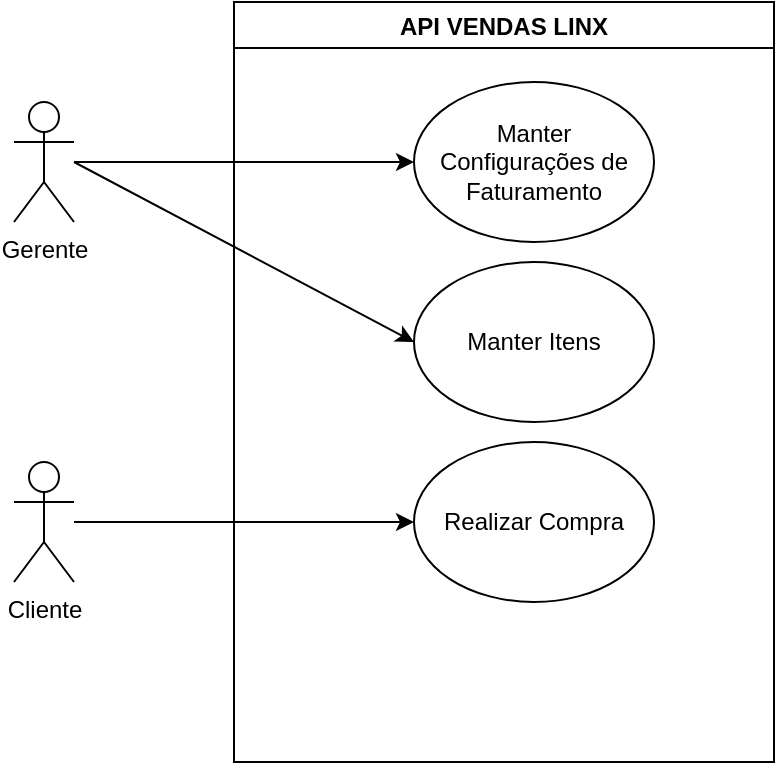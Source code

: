 <mxfile version="16.5.1" type="device"><diagram id="jSyAZocdfQSBNGkG26Ui" name="Página-1"><mxGraphModel dx="782" dy="857" grid="1" gridSize="10" guides="1" tooltips="1" connect="1" arrows="1" fold="1" page="1" pageScale="1" pageWidth="827" pageHeight="1169" math="0" shadow="0"><root><mxCell id="0"/><mxCell id="1" parent="0"/><mxCell id="pxTh1ufnFAV_37-Z3Elc-12" style="edgeStyle=orthogonalEdgeStyle;rounded=0;orthogonalLoop=1;jettySize=auto;html=1;entryX=0;entryY=0.5;entryDx=0;entryDy=0;" edge="1" parent="1" source="pxTh1ufnFAV_37-Z3Elc-3" target="pxTh1ufnFAV_37-Z3Elc-9"><mxGeometry relative="1" as="geometry"/></mxCell><mxCell id="pxTh1ufnFAV_37-Z3Elc-3" value="Gerente" style="shape=umlActor;verticalLabelPosition=bottom;verticalAlign=top;html=1;" vertex="1" parent="1"><mxGeometry x="180" y="110" width="30" height="60" as="geometry"/></mxCell><mxCell id="pxTh1ufnFAV_37-Z3Elc-11" style="edgeStyle=orthogonalEdgeStyle;rounded=0;orthogonalLoop=1;jettySize=auto;html=1;" edge="1" parent="1" source="pxTh1ufnFAV_37-Z3Elc-4" target="pxTh1ufnFAV_37-Z3Elc-10"><mxGeometry relative="1" as="geometry"/></mxCell><mxCell id="pxTh1ufnFAV_37-Z3Elc-4" value="Cliente&lt;br&gt;" style="shape=umlActor;verticalLabelPosition=bottom;verticalAlign=top;html=1;" vertex="1" parent="1"><mxGeometry x="180" y="290" width="30" height="60" as="geometry"/></mxCell><mxCell id="pxTh1ufnFAV_37-Z3Elc-5" value="API VENDAS LINX" style="swimlane;" vertex="1" parent="1"><mxGeometry x="290" y="60" width="270" height="380" as="geometry"/></mxCell><mxCell id="pxTh1ufnFAV_37-Z3Elc-9" value="Manter Configurações de Faturamento" style="ellipse;whiteSpace=wrap;html=1;" vertex="1" parent="pxTh1ufnFAV_37-Z3Elc-5"><mxGeometry x="90" y="40" width="120" height="80" as="geometry"/></mxCell><mxCell id="pxTh1ufnFAV_37-Z3Elc-10" value="Realizar Compra" style="ellipse;whiteSpace=wrap;html=1;" vertex="1" parent="pxTh1ufnFAV_37-Z3Elc-5"><mxGeometry x="90" y="220" width="120" height="80" as="geometry"/></mxCell><mxCell id="pxTh1ufnFAV_37-Z3Elc-14" value="Manter Itens" style="ellipse;whiteSpace=wrap;html=1;" vertex="1" parent="pxTh1ufnFAV_37-Z3Elc-5"><mxGeometry x="90" y="130" width="120" height="80" as="geometry"/></mxCell><mxCell id="pxTh1ufnFAV_37-Z3Elc-16" value="" style="endArrow=classic;html=1;rounded=0;entryX=0;entryY=0.5;entryDx=0;entryDy=0;" edge="1" parent="pxTh1ufnFAV_37-Z3Elc-5" target="pxTh1ufnFAV_37-Z3Elc-14"><mxGeometry width="50" height="50" relative="1" as="geometry"><mxPoint x="-80" y="80" as="sourcePoint"/><mxPoint x="70" y="140" as="targetPoint"/></mxGeometry></mxCell></root></mxGraphModel></diagram></mxfile>
